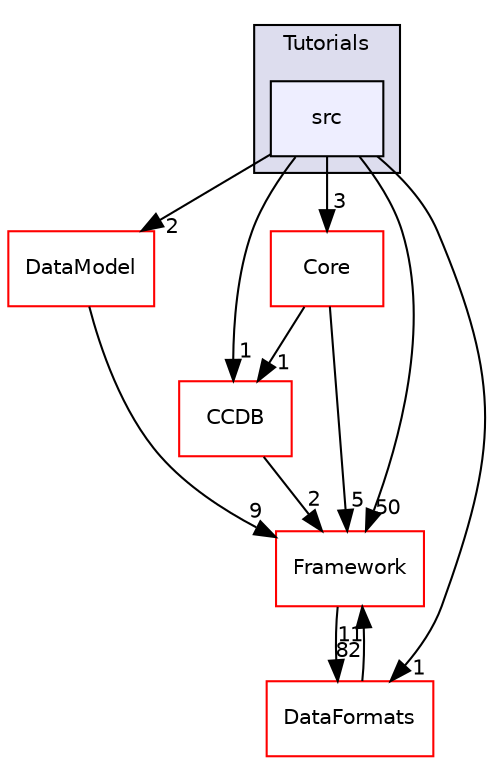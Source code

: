 digraph "/home/travis/build/AliceO2Group/AliceO2/Analysis/Tutorials/src" {
  bgcolor=transparent;
  compound=true
  node [ fontsize="10", fontname="Helvetica"];
  edge [ labelfontsize="10", labelfontname="Helvetica"];
  subgraph clusterdir_6e355b58bf8669476ee36a32071bc3eb {
    graph [ bgcolor="#ddddee", pencolor="black", label="Tutorials" fontname="Helvetica", fontsize="10", URL="dir_6e355b58bf8669476ee36a32071bc3eb.html"]
  dir_75e6eb4f8361c04b3062a7d58db1db64 [shape=box, label="src", style="filled", fillcolor="#eeeeff", pencolor="black", URL="dir_75e6eb4f8361c04b3062a7d58db1db64.html"];
  }
  dir_6af676bf18881990e4083e191d0e63e0 [shape=box label="CCDB" color="red" URL="dir_6af676bf18881990e4083e191d0e63e0.html"];
  dir_f41dd59f861c855ea21b0dc3111cb7b0 [shape=box label="DataModel" color="red" URL="dir_f41dd59f861c855ea21b0dc3111cb7b0.html"];
  dir_8d04f135a1eb0fdc4d561ef87bbea216 [shape=box label="Core" color="red" URL="dir_8d04f135a1eb0fdc4d561ef87bbea216.html"];
  dir_bcbb2cf9a3d3d83e5515c82071a07177 [shape=box label="Framework" color="red" URL="dir_bcbb2cf9a3d3d83e5515c82071a07177.html"];
  dir_2171f7ec022c5423887b07c69b2f5b48 [shape=box label="DataFormats" color="red" URL="dir_2171f7ec022c5423887b07c69b2f5b48.html"];
  dir_6af676bf18881990e4083e191d0e63e0->dir_bcbb2cf9a3d3d83e5515c82071a07177 [headlabel="2", labeldistance=1.5 headhref="dir_000019_000013.html"];
  dir_f41dd59f861c855ea21b0dc3111cb7b0->dir_bcbb2cf9a3d3d83e5515c82071a07177 [headlabel="9", labeldistance=1.5 headhref="dir_000009_000013.html"];
  dir_75e6eb4f8361c04b3062a7d58db1db64->dir_6af676bf18881990e4083e191d0e63e0 [headlabel="1", labeldistance=1.5 headhref="dir_000018_000019.html"];
  dir_75e6eb4f8361c04b3062a7d58db1db64->dir_f41dd59f861c855ea21b0dc3111cb7b0 [headlabel="2", labeldistance=1.5 headhref="dir_000018_000009.html"];
  dir_75e6eb4f8361c04b3062a7d58db1db64->dir_8d04f135a1eb0fdc4d561ef87bbea216 [headlabel="3", labeldistance=1.5 headhref="dir_000018_000005.html"];
  dir_75e6eb4f8361c04b3062a7d58db1db64->dir_bcbb2cf9a3d3d83e5515c82071a07177 [headlabel="50", labeldistance=1.5 headhref="dir_000018_000013.html"];
  dir_75e6eb4f8361c04b3062a7d58db1db64->dir_2171f7ec022c5423887b07c69b2f5b48 [headlabel="1", labeldistance=1.5 headhref="dir_000018_000076.html"];
  dir_8d04f135a1eb0fdc4d561ef87bbea216->dir_6af676bf18881990e4083e191d0e63e0 [headlabel="1", labeldistance=1.5 headhref="dir_000005_000019.html"];
  dir_8d04f135a1eb0fdc4d561ef87bbea216->dir_bcbb2cf9a3d3d83e5515c82071a07177 [headlabel="5", labeldistance=1.5 headhref="dir_000005_000013.html"];
  dir_bcbb2cf9a3d3d83e5515c82071a07177->dir_2171f7ec022c5423887b07c69b2f5b48 [headlabel="82", labeldistance=1.5 headhref="dir_000013_000076.html"];
  dir_2171f7ec022c5423887b07c69b2f5b48->dir_bcbb2cf9a3d3d83e5515c82071a07177 [headlabel="11", labeldistance=1.5 headhref="dir_000076_000013.html"];
}
